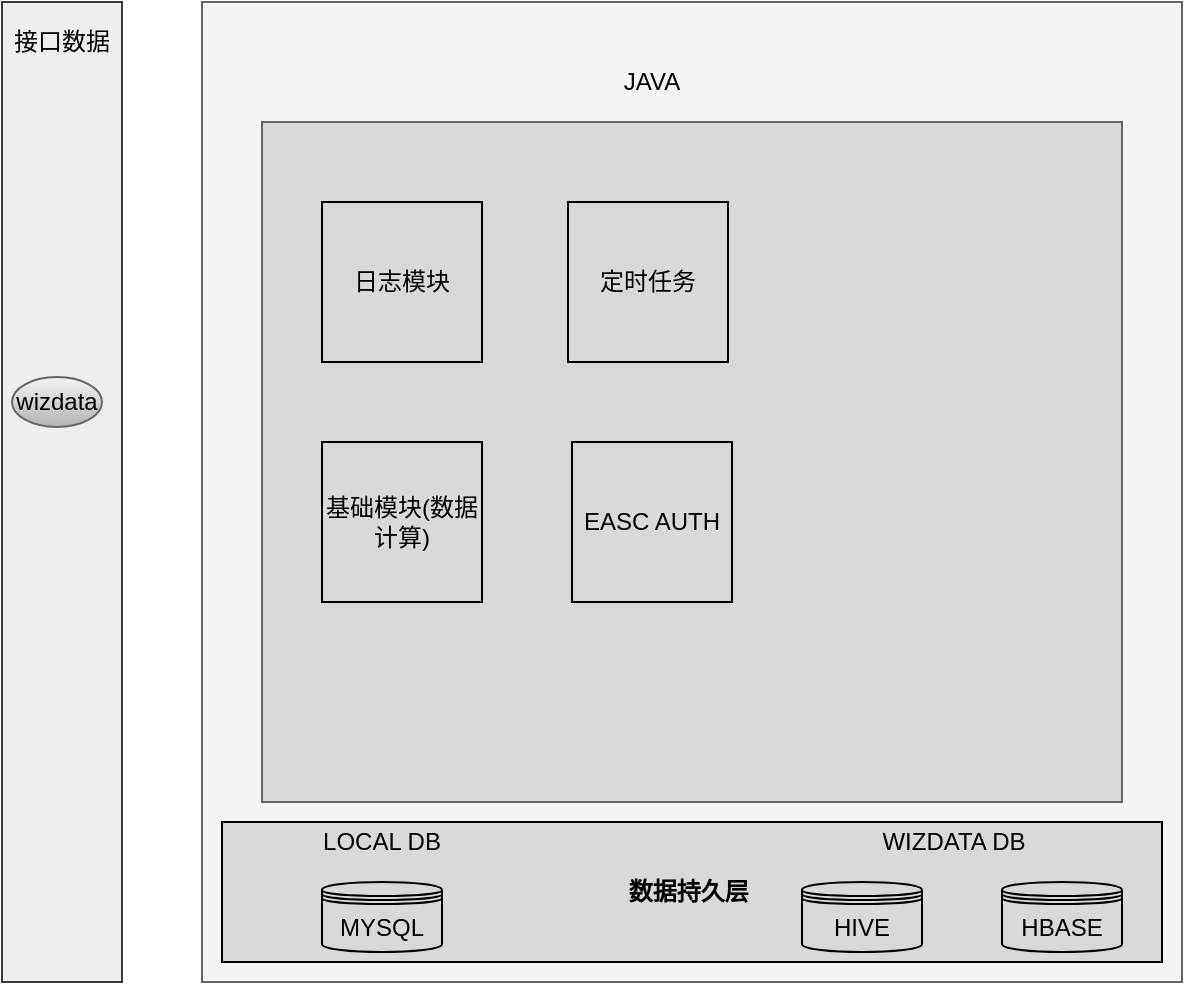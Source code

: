 <mxfile version="10.6.3" type="github"><diagram id="YZ5G0qL8i7zw_KhxZA3u" name="Page-1"><mxGraphModel dx="840" dy="484" grid="1" gridSize="10" guides="1" tooltips="1" connect="1" arrows="1" fold="1" page="1" pageScale="1" pageWidth="827" pageHeight="1169" math="0" shadow="0"><root><mxCell id="0"/><mxCell id="1" parent="0"/><mxCell id="1E_n6zR5P-eaF02dhKQc-5" value="" style="whiteSpace=wrap;html=1;aspect=fixed;fillColor=#f5f5f5;strokeColor=#666666;fontColor=#333333;" vertex="1" parent="1"><mxGeometry x="190" y="70" width="490" height="490" as="geometry"/></mxCell><mxCell id="1E_n6zR5P-eaF02dhKQc-6" value="&lt;div style=&quot;text-align: center&quot;&gt;&lt;b&gt;数据持久层&amp;nbsp;&lt;/b&gt;&lt;/div&gt;" style="rounded=0;whiteSpace=wrap;html=1;fillColor=#D9D9D9;" vertex="1" parent="1"><mxGeometry x="200" y="480" width="470" height="70" as="geometry"/></mxCell><mxCell id="1E_n6zR5P-eaF02dhKQc-7" value="MYSQL" style="shape=datastore;whiteSpace=wrap;html=1;fillColor=#D9D9D9;" vertex="1" parent="1"><mxGeometry x="250" y="510" width="60" height="35" as="geometry"/></mxCell><mxCell id="1E_n6zR5P-eaF02dhKQc-8" value="" style="verticalLabelPosition=bottom;verticalAlign=top;html=1;shape=mxgraph.basic.rect;fillColor=#eeeeee;fillColor2=none;strokeColor=#36393d;strokeWidth=1;size=20;indent=5;direction=south;" vertex="1" parent="1"><mxGeometry x="90" y="70" width="60" height="490" as="geometry"/></mxCell><mxCell id="1E_n6zR5P-eaF02dhKQc-10" value="HBASE" style="shape=datastore;whiteSpace=wrap;html=1;fillColor=#D9D9D9;" vertex="1" parent="1"><mxGeometry x="590" y="510" width="60" height="35" as="geometry"/></mxCell><mxCell id="1E_n6zR5P-eaF02dhKQc-11" value="HIVE" style="shape=datastore;whiteSpace=wrap;html=1;fillColor=#D9D9D9;" vertex="1" parent="1"><mxGeometry x="490" y="510" width="60" height="35" as="geometry"/></mxCell><mxCell id="1E_n6zR5P-eaF02dhKQc-12" value="LOCAL DB" style="text;html=1;strokeColor=none;fillColor=none;align=center;verticalAlign=middle;whiteSpace=wrap;rounded=0;" vertex="1" parent="1"><mxGeometry x="245" y="480" width="70" height="20" as="geometry"/></mxCell><mxCell id="1E_n6zR5P-eaF02dhKQc-13" value="WIZDATA DB" style="text;html=1;strokeColor=none;fillColor=none;align=center;verticalAlign=middle;whiteSpace=wrap;rounded=0;" vertex="1" parent="1"><mxGeometry x="520" y="480" width="92" height="20" as="geometry"/></mxCell><mxCell id="1E_n6zR5P-eaF02dhKQc-14" value="接口数据" style="text;html=1;strokeColor=none;fillColor=none;align=center;verticalAlign=middle;whiteSpace=wrap;rounded=0;" vertex="1" parent="1"><mxGeometry x="95" y="80" width="50" height="20" as="geometry"/></mxCell><mxCell id="1E_n6zR5P-eaF02dhKQc-15" value="wizdata" style="ellipse;whiteSpace=wrap;html=1;gradientColor=#b3b3b3;fillColor=#f5f5f5;strokeColor=#666666;" vertex="1" parent="1"><mxGeometry x="95" y="257.5" width="45" height="25" as="geometry"/></mxCell><mxCell id="1E_n6zR5P-eaF02dhKQc-17" value="" style="verticalLabelPosition=bottom;verticalAlign=top;html=1;shape=mxgraph.basic.rect;fillColor=#D9D9D9;fillColor2=none;strokeColor=#666666;strokeWidth=1;size=20;indent=5;gradientColor=none;" vertex="1" parent="1"><mxGeometry x="220" y="130" width="430" height="340" as="geometry"/></mxCell><mxCell id="1E_n6zR5P-eaF02dhKQc-18" value="JAVA" style="text;html=1;strokeColor=none;fillColor=none;align=center;verticalAlign=middle;whiteSpace=wrap;rounded=0;" vertex="1" parent="1"><mxGeometry x="395" y="100" width="40" height="20" as="geometry"/></mxCell><mxCell id="1E_n6zR5P-eaF02dhKQc-19" value="日志模块" style="whiteSpace=wrap;html=1;aspect=fixed;fillColor=#D9D9D9;gradientColor=none;" vertex="1" parent="1"><mxGeometry x="250" y="170" width="80" height="80" as="geometry"/></mxCell><mxCell id="1E_n6zR5P-eaF02dhKQc-20" value="基础模块(数据计算)" style="whiteSpace=wrap;html=1;aspect=fixed;fillColor=#D9D9D9;gradientColor=none;" vertex="1" parent="1"><mxGeometry x="250" y="290" width="80" height="80" as="geometry"/></mxCell><mxCell id="1E_n6zR5P-eaF02dhKQc-21" value="定时任务" style="whiteSpace=wrap;html=1;aspect=fixed;fillColor=#D9D9D9;gradientColor=none;" vertex="1" parent="1"><mxGeometry x="373" y="170" width="80" height="80" as="geometry"/></mxCell><mxCell id="1E_n6zR5P-eaF02dhKQc-22" value="EASC AUTH" style="whiteSpace=wrap;html=1;aspect=fixed;fillColor=#D9D9D9;gradientColor=none;" vertex="1" parent="1"><mxGeometry x="375" y="290" width="80" height="80" as="geometry"/></mxCell></root></mxGraphModel></diagram></mxfile>